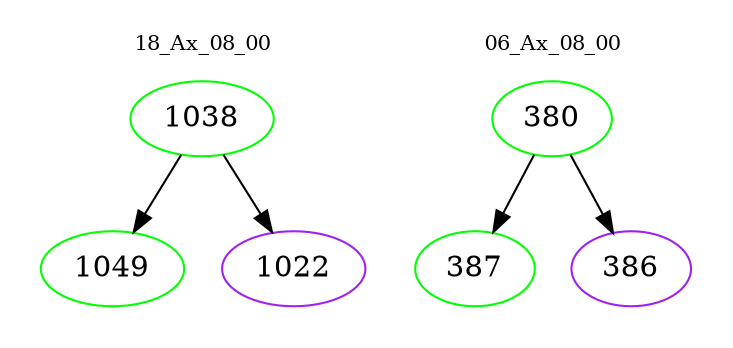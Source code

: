 digraph{
subgraph cluster_0 {
color = white
label = "18_Ax_08_00";
fontsize=10;
T0_1038 [label="1038", color="green"]
T0_1038 -> T0_1049 [color="black"]
T0_1049 [label="1049", color="green"]
T0_1038 -> T0_1022 [color="black"]
T0_1022 [label="1022", color="purple"]
}
subgraph cluster_1 {
color = white
label = "06_Ax_08_00";
fontsize=10;
T1_380 [label="380", color="green"]
T1_380 -> T1_387 [color="black"]
T1_387 [label="387", color="green"]
T1_380 -> T1_386 [color="black"]
T1_386 [label="386", color="purple"]
}
}
